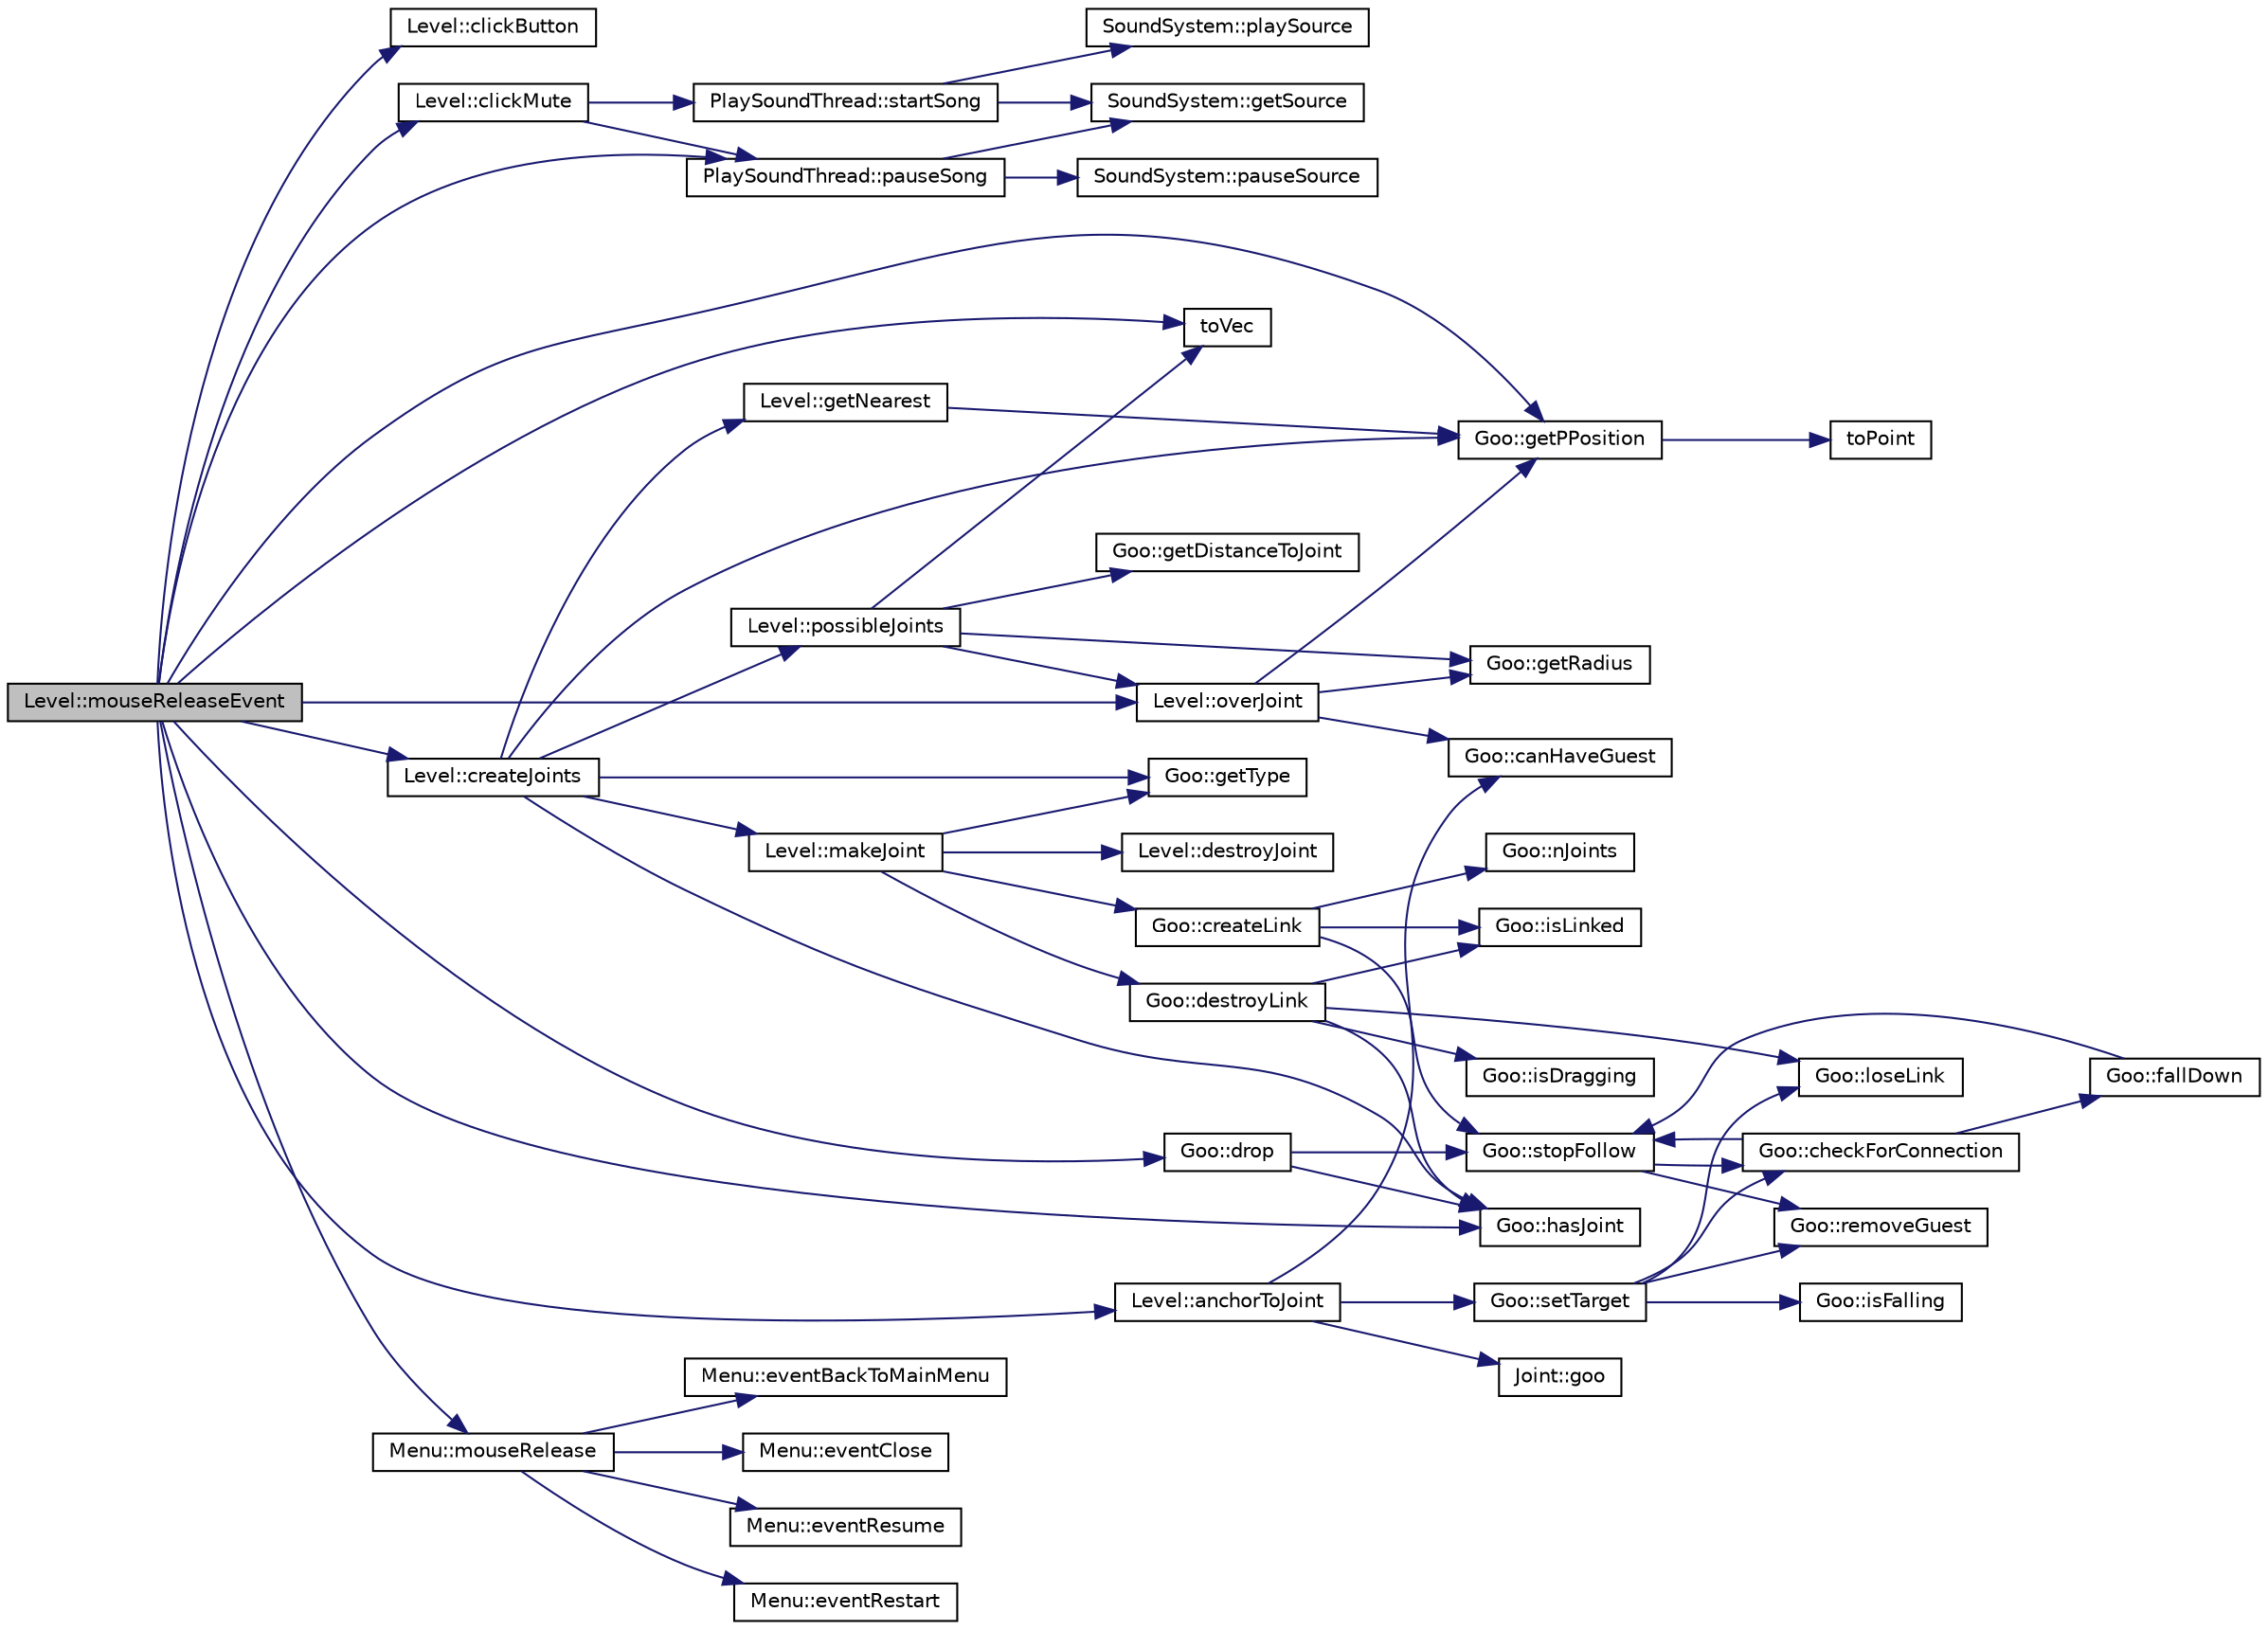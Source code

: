 digraph G
{
  edge [fontname="Helvetica",fontsize="10",labelfontname="Helvetica",labelfontsize="10"];
  node [fontname="Helvetica",fontsize="10",shape=record];
  rankdir="LR";
  Node1 [label="Level::mouseReleaseEvent",height=0.2,width=0.4,color="black", fillcolor="grey75", style="filled" fontcolor="black"];
  Node1 -> Node2 [color="midnightblue",fontsize="10",style="solid",fontname="Helvetica"];
  Node2 [label="Level::clickButton",height=0.2,width=0.4,color="black", fillcolor="white", style="filled",URL="$d2/d9d/classLevel.html#aa8578dd591f8b6aa3ab4e6f0f89e3dff"];
  Node1 -> Node3 [color="midnightblue",fontsize="10",style="solid",fontname="Helvetica"];
  Node3 [label="Level::clickMute",height=0.2,width=0.4,color="black", fillcolor="white", style="filled",URL="$d2/d9d/classLevel.html#a84c4c5ebbc7754748fac0f9a78fa28e0"];
  Node3 -> Node4 [color="midnightblue",fontsize="10",style="solid",fontname="Helvetica"];
  Node4 [label="PlaySoundThread::startSong",height=0.2,width=0.4,color="black", fillcolor="white", style="filled",URL="$d4/de4/classPlaySoundThread.html#a19182f3262b915dc091cebc292fca60f"];
  Node4 -> Node5 [color="midnightblue",fontsize="10",style="solid",fontname="Helvetica"];
  Node5 [label="SoundSystem::getSource",height=0.2,width=0.4,color="black", fillcolor="white", style="filled",URL="$d3/dd2/classSoundSystem.html#af1a96ab8ff03a4f7aa8a5d306cc7aef7"];
  Node4 -> Node6 [color="midnightblue",fontsize="10",style="solid",fontname="Helvetica"];
  Node6 [label="SoundSystem::playSource",height=0.2,width=0.4,color="black", fillcolor="white", style="filled",URL="$d3/dd2/classSoundSystem.html#a36a321e65d3e1e5af2033c42de5ff23e"];
  Node3 -> Node7 [color="midnightblue",fontsize="10",style="solid",fontname="Helvetica"];
  Node7 [label="PlaySoundThread::pauseSong",height=0.2,width=0.4,color="black", fillcolor="white", style="filled",URL="$d4/de4/classPlaySoundThread.html#a51262722f29bba61547546072ddc9e62"];
  Node7 -> Node5 [color="midnightblue",fontsize="10",style="solid",fontname="Helvetica"];
  Node7 -> Node8 [color="midnightblue",fontsize="10",style="solid",fontname="Helvetica"];
  Node8 [label="SoundSystem::pauseSource",height=0.2,width=0.4,color="black", fillcolor="white", style="filled",URL="$d3/dd2/classSoundSystem.html#a8d49f5ad83f99c2dbb4dc2822063b71f"];
  Node1 -> Node9 [color="midnightblue",fontsize="10",style="solid",fontname="Helvetica"];
  Node9 [label="Level::overJoint",height=0.2,width=0.4,color="black", fillcolor="white", style="filled",URL="$d2/d9d/classLevel.html#a4b6b70d2128a700906103c5b5c415f9e"];
  Node9 -> Node10 [color="midnightblue",fontsize="10",style="solid",fontname="Helvetica"];
  Node10 [label="Goo::getRadius",height=0.2,width=0.4,color="black", fillcolor="white", style="filled",URL="$d5/d5d/classGoo.html#ad0a35947fd97bfef88a7dc9b340536e0"];
  Node9 -> Node11 [color="midnightblue",fontsize="10",style="solid",fontname="Helvetica"];
  Node11 [label="Goo::getPPosition",height=0.2,width=0.4,color="black", fillcolor="white", style="filled",URL="$d5/d5d/classGoo.html#a7396488f837512c3e887f15fb82dcb8f"];
  Node11 -> Node12 [color="midnightblue",fontsize="10",style="solid",fontname="Helvetica"];
  Node12 [label="toPoint",height=0.2,width=0.4,color="black", fillcolor="white", style="filled",URL="$d5/da5/tools_8h.html#a94f703d943194650c89dfc581bab6b14",tooltip="Convert a b2Vec2 in a QPoint."];
  Node9 -> Node13 [color="midnightblue",fontsize="10",style="solid",fontname="Helvetica"];
  Node13 [label="Goo::canHaveGuest",height=0.2,width=0.4,color="black", fillcolor="white", style="filled",URL="$d5/d5d/classGoo.html#adffdee25f5a524db989cdbd9f4536857"];
  Node1 -> Node14 [color="midnightblue",fontsize="10",style="solid",fontname="Helvetica"];
  Node14 [label="Goo::drop",height=0.2,width=0.4,color="black", fillcolor="white", style="filled",URL="$d5/d5d/classGoo.html#a76fbb315a47371814056336480a95e31"];
  Node14 -> Node15 [color="midnightblue",fontsize="10",style="solid",fontname="Helvetica"];
  Node15 [label="Goo::stopFollow",height=0.2,width=0.4,color="black", fillcolor="white", style="filled",URL="$d5/d5d/classGoo.html#a83a93e67d95635456f9bf4bcfb1ccf32"];
  Node15 -> Node16 [color="midnightblue",fontsize="10",style="solid",fontname="Helvetica"];
  Node16 [label="Goo::checkForConnection",height=0.2,width=0.4,color="black", fillcolor="white", style="filled",URL="$d5/d5d/classGoo.html#abfc4ee3aa7503c26f1bd4e2024f666e4"];
  Node16 -> Node15 [color="midnightblue",fontsize="10",style="solid",fontname="Helvetica"];
  Node16 -> Node17 [color="midnightblue",fontsize="10",style="solid",fontname="Helvetica"];
  Node17 [label="Goo::fallDown",height=0.2,width=0.4,color="black", fillcolor="white", style="filled",URL="$d5/d5d/classGoo.html#aefb4ce872af2583c479f2b41d9b494ab"];
  Node17 -> Node15 [color="midnightblue",fontsize="10",style="solid",fontname="Helvetica"];
  Node15 -> Node18 [color="midnightblue",fontsize="10",style="solid",fontname="Helvetica"];
  Node18 [label="Goo::removeGuest",height=0.2,width=0.4,color="black", fillcolor="white", style="filled",URL="$d5/d5d/classGoo.html#a048114698e7a5f9912bfc09f19470264"];
  Node14 -> Node19 [color="midnightblue",fontsize="10",style="solid",fontname="Helvetica"];
  Node19 [label="Goo::hasJoint",height=0.2,width=0.4,color="black", fillcolor="white", style="filled",URL="$d5/d5d/classGoo.html#ae809f97fb4c0c7f58a63cbed66f0ba5c"];
  Node1 -> Node20 [color="midnightblue",fontsize="10",style="solid",fontname="Helvetica"];
  Node20 [label="Level::anchorToJoint",height=0.2,width=0.4,color="black", fillcolor="white", style="filled",URL="$d2/d9d/classLevel.html#a20f76bdfac82b0edaf51a4a5b8c57131"];
  Node20 -> Node21 [color="midnightblue",fontsize="10",style="solid",fontname="Helvetica"];
  Node21 [label="Joint::goo",height=0.2,width=0.4,color="black", fillcolor="white", style="filled",URL="$d7/d0a/classJoint.html#a416d1c81bc445d2d92c30111dca84505"];
  Node20 -> Node13 [color="midnightblue",fontsize="10",style="solid",fontname="Helvetica"];
  Node20 -> Node22 [color="midnightblue",fontsize="10",style="solid",fontname="Helvetica"];
  Node22 [label="Goo::setTarget",height=0.2,width=0.4,color="black", fillcolor="white", style="filled",URL="$d5/d5d/classGoo.html#add721a1deb890d600e912c3060322d5a"];
  Node22 -> Node23 [color="midnightblue",fontsize="10",style="solid",fontname="Helvetica"];
  Node23 [label="Goo::isFalling",height=0.2,width=0.4,color="black", fillcolor="white", style="filled",URL="$d5/d5d/classGoo.html#a53158659a709175d3ed4f93a62eced46"];
  Node22 -> Node18 [color="midnightblue",fontsize="10",style="solid",fontname="Helvetica"];
  Node22 -> Node24 [color="midnightblue",fontsize="10",style="solid",fontname="Helvetica"];
  Node24 [label="Goo::loseLink",height=0.2,width=0.4,color="black", fillcolor="white", style="filled",URL="$d5/d5d/classGoo.html#a8dbb600f747f7e1bd4bc47629cbc9ec9"];
  Node22 -> Node16 [color="midnightblue",fontsize="10",style="solid",fontname="Helvetica"];
  Node1 -> Node25 [color="midnightblue",fontsize="10",style="solid",fontname="Helvetica"];
  Node25 [label="toVec",height=0.2,width=0.4,color="black", fillcolor="white", style="filled",URL="$d5/da5/tools_8h.html#a8dfdc7a5f23df015bdc2dd317531c528",tooltip="Convert a QPoint in a b2Vec2."];
  Node1 -> Node11 [color="midnightblue",fontsize="10",style="solid",fontname="Helvetica"];
  Node1 -> Node26 [color="midnightblue",fontsize="10",style="solid",fontname="Helvetica"];
  Node26 [label="Level::createJoints",height=0.2,width=0.4,color="black", fillcolor="white", style="filled",URL="$d2/d9d/classLevel.html#a753ed1a47f268859a713123dc640839c"];
  Node26 -> Node27 [color="midnightblue",fontsize="10",style="solid",fontname="Helvetica"];
  Node27 [label="Level::possibleJoints",height=0.2,width=0.4,color="black", fillcolor="white", style="filled",URL="$d2/d9d/classLevel.html#a621fa42856df90cfe131ccfa5cf283a3"];
  Node27 -> Node25 [color="midnightblue",fontsize="10",style="solid",fontname="Helvetica"];
  Node27 -> Node9 [color="midnightblue",fontsize="10",style="solid",fontname="Helvetica"];
  Node27 -> Node10 [color="midnightblue",fontsize="10",style="solid",fontname="Helvetica"];
  Node27 -> Node28 [color="midnightblue",fontsize="10",style="solid",fontname="Helvetica"];
  Node28 [label="Goo::getDistanceToJoint",height=0.2,width=0.4,color="black", fillcolor="white", style="filled",URL="$d5/d5d/classGoo.html#aefaad03bb584253a6f4466cc3a187b36"];
  Node26 -> Node29 [color="midnightblue",fontsize="10",style="solid",fontname="Helvetica"];
  Node29 [label="Goo::getType",height=0.2,width=0.4,color="black", fillcolor="white", style="filled",URL="$d5/d5d/classGoo.html#a8cac492322c2dad97fe6cbb5aedac425"];
  Node26 -> Node19 [color="midnightblue",fontsize="10",style="solid",fontname="Helvetica"];
  Node26 -> Node30 [color="midnightblue",fontsize="10",style="solid",fontname="Helvetica"];
  Node30 [label="Level::makeJoint",height=0.2,width=0.4,color="black", fillcolor="white", style="filled",URL="$d2/d9d/classLevel.html#ab40a5647912f4ef6e3a70b0afd75027b"];
  Node30 -> Node29 [color="midnightblue",fontsize="10",style="solid",fontname="Helvetica"];
  Node30 -> Node31 [color="midnightblue",fontsize="10",style="solid",fontname="Helvetica"];
  Node31 [label="Goo::createLink",height=0.2,width=0.4,color="black", fillcolor="white", style="filled",URL="$d5/d5d/classGoo.html#a4cf3a6d7b7523864a419def0a8aa9949"];
  Node31 -> Node32 [color="midnightblue",fontsize="10",style="solid",fontname="Helvetica"];
  Node32 [label="Goo::isLinked",height=0.2,width=0.4,color="black", fillcolor="white", style="filled",URL="$d5/d5d/classGoo.html#aed176edac944a149551eab016e6f0d6a"];
  Node31 -> Node33 [color="midnightblue",fontsize="10",style="solid",fontname="Helvetica"];
  Node33 [label="Goo::nJoints",height=0.2,width=0.4,color="black", fillcolor="white", style="filled",URL="$d5/d5d/classGoo.html#a0e7e7badc0a969ffca1e3d1341238e78"];
  Node31 -> Node15 [color="midnightblue",fontsize="10",style="solid",fontname="Helvetica"];
  Node30 -> Node34 [color="midnightblue",fontsize="10",style="solid",fontname="Helvetica"];
  Node34 [label="Goo::destroyLink",height=0.2,width=0.4,color="black", fillcolor="white", style="filled",URL="$d5/d5d/classGoo.html#a8105c971d0f98551e80be333c4658447"];
  Node34 -> Node32 [color="midnightblue",fontsize="10",style="solid",fontname="Helvetica"];
  Node34 -> Node24 [color="midnightblue",fontsize="10",style="solid",fontname="Helvetica"];
  Node34 -> Node35 [color="midnightblue",fontsize="10",style="solid",fontname="Helvetica"];
  Node35 [label="Goo::isDragging",height=0.2,width=0.4,color="black", fillcolor="white", style="filled",URL="$d5/d5d/classGoo.html#a9c348d89e111f2cd91717e5b743c9c04"];
  Node34 -> Node19 [color="midnightblue",fontsize="10",style="solid",fontname="Helvetica"];
  Node30 -> Node36 [color="midnightblue",fontsize="10",style="solid",fontname="Helvetica"];
  Node36 [label="Level::destroyJoint",height=0.2,width=0.4,color="black", fillcolor="white", style="filled",URL="$d2/d9d/classLevel.html#a10d0cb1d3ed6a596c62b3411c2f5bd9d"];
  Node26 -> Node37 [color="midnightblue",fontsize="10",style="solid",fontname="Helvetica"];
  Node37 [label="Level::getNearest",height=0.2,width=0.4,color="black", fillcolor="white", style="filled",URL="$d2/d9d/classLevel.html#aca74107009f4e400228f604a33a7dceb"];
  Node37 -> Node11 [color="midnightblue",fontsize="10",style="solid",fontname="Helvetica"];
  Node26 -> Node11 [color="midnightblue",fontsize="10",style="solid",fontname="Helvetica"];
  Node1 -> Node19 [color="midnightblue",fontsize="10",style="solid",fontname="Helvetica"];
  Node1 -> Node7 [color="midnightblue",fontsize="10",style="solid",fontname="Helvetica"];
  Node1 -> Node38 [color="midnightblue",fontsize="10",style="solid",fontname="Helvetica"];
  Node38 [label="Menu::mouseRelease",height=0.2,width=0.4,color="black", fillcolor="white", style="filled",URL="$d8/ddb/classMenu.html#afff8308b1009e213e0e66a89368e0ed0"];
  Node38 -> Node39 [color="midnightblue",fontsize="10",style="solid",fontname="Helvetica"];
  Node39 [label="Menu::eventResume",height=0.2,width=0.4,color="black", fillcolor="white", style="filled",URL="$d8/ddb/classMenu.html#a1d9261957fd57c79aac39deb82d5d7f8"];
  Node38 -> Node40 [color="midnightblue",fontsize="10",style="solid",fontname="Helvetica"];
  Node40 [label="Menu::eventRestart",height=0.2,width=0.4,color="black", fillcolor="white", style="filled",URL="$d8/ddb/classMenu.html#a99f19b00b41660d698c617d09e5c00ce"];
  Node38 -> Node41 [color="midnightblue",fontsize="10",style="solid",fontname="Helvetica"];
  Node41 [label="Menu::eventBackToMainMenu",height=0.2,width=0.4,color="black", fillcolor="white", style="filled",URL="$d8/ddb/classMenu.html#a1a41d93f3a2ef104cfef50d098410f6d"];
  Node38 -> Node42 [color="midnightblue",fontsize="10",style="solid",fontname="Helvetica"];
  Node42 [label="Menu::eventClose",height=0.2,width=0.4,color="black", fillcolor="white", style="filled",URL="$d8/ddb/classMenu.html#af2047c05912e6ff4f898226af398a1c3"];
}
